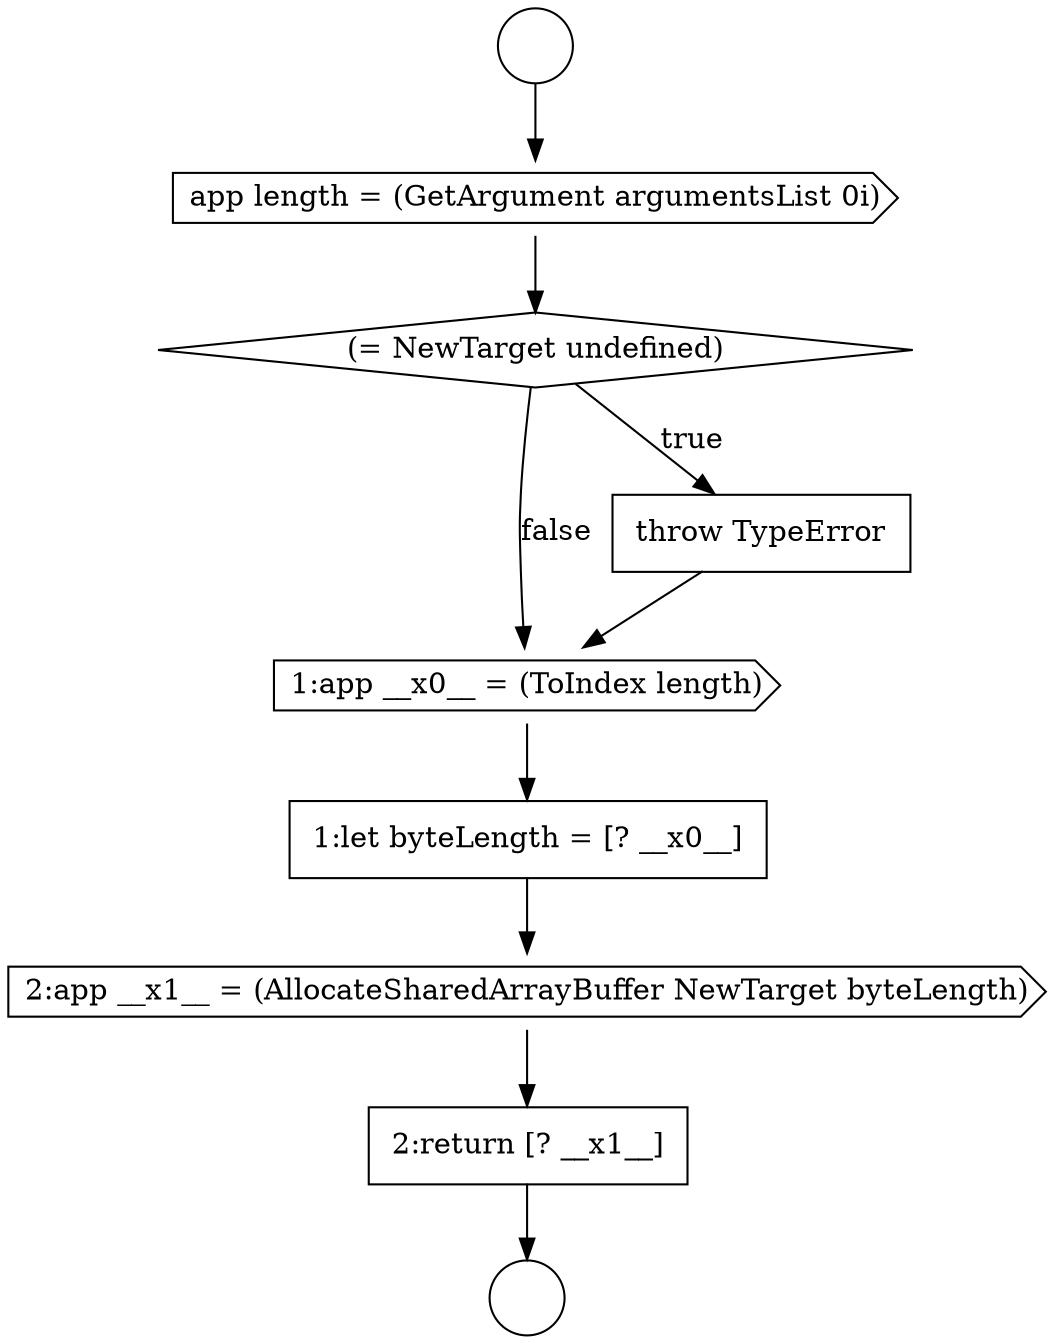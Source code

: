 digraph {
  node17710 [shape=cds, label=<<font color="black">1:app __x0__ = (ToIndex length)</font>> color="black" fillcolor="white" style=filled]
  node17706 [shape=circle label=" " color="black" fillcolor="white" style=filled]
  node17709 [shape=none, margin=0, label=<<font color="black">
    <table border="0" cellborder="1" cellspacing="0" cellpadding="10">
      <tr><td align="left">throw TypeError</td></tr>
    </table>
  </font>> color="black" fillcolor="white" style=filled]
  node17705 [shape=circle label=" " color="black" fillcolor="white" style=filled]
  node17712 [shape=cds, label=<<font color="black">2:app __x1__ = (AllocateSharedArrayBuffer NewTarget byteLength)</font>> color="black" fillcolor="white" style=filled]
  node17711 [shape=none, margin=0, label=<<font color="black">
    <table border="0" cellborder="1" cellspacing="0" cellpadding="10">
      <tr><td align="left">1:let byteLength = [? __x0__]</td></tr>
    </table>
  </font>> color="black" fillcolor="white" style=filled]
  node17707 [shape=cds, label=<<font color="black">app length = (GetArgument argumentsList 0i)</font>> color="black" fillcolor="white" style=filled]
  node17708 [shape=diamond, label=<<font color="black">(= NewTarget undefined)</font>> color="black" fillcolor="white" style=filled]
  node17713 [shape=none, margin=0, label=<<font color="black">
    <table border="0" cellborder="1" cellspacing="0" cellpadding="10">
      <tr><td align="left">2:return [? __x1__]</td></tr>
    </table>
  </font>> color="black" fillcolor="white" style=filled]
  node17708 -> node17709 [label=<<font color="black">true</font>> color="black"]
  node17708 -> node17710 [label=<<font color="black">false</font>> color="black"]
  node17712 -> node17713 [ color="black"]
  node17707 -> node17708 [ color="black"]
  node17710 -> node17711 [ color="black"]
  node17711 -> node17712 [ color="black"]
  node17709 -> node17710 [ color="black"]
  node17705 -> node17707 [ color="black"]
  node17713 -> node17706 [ color="black"]
}
